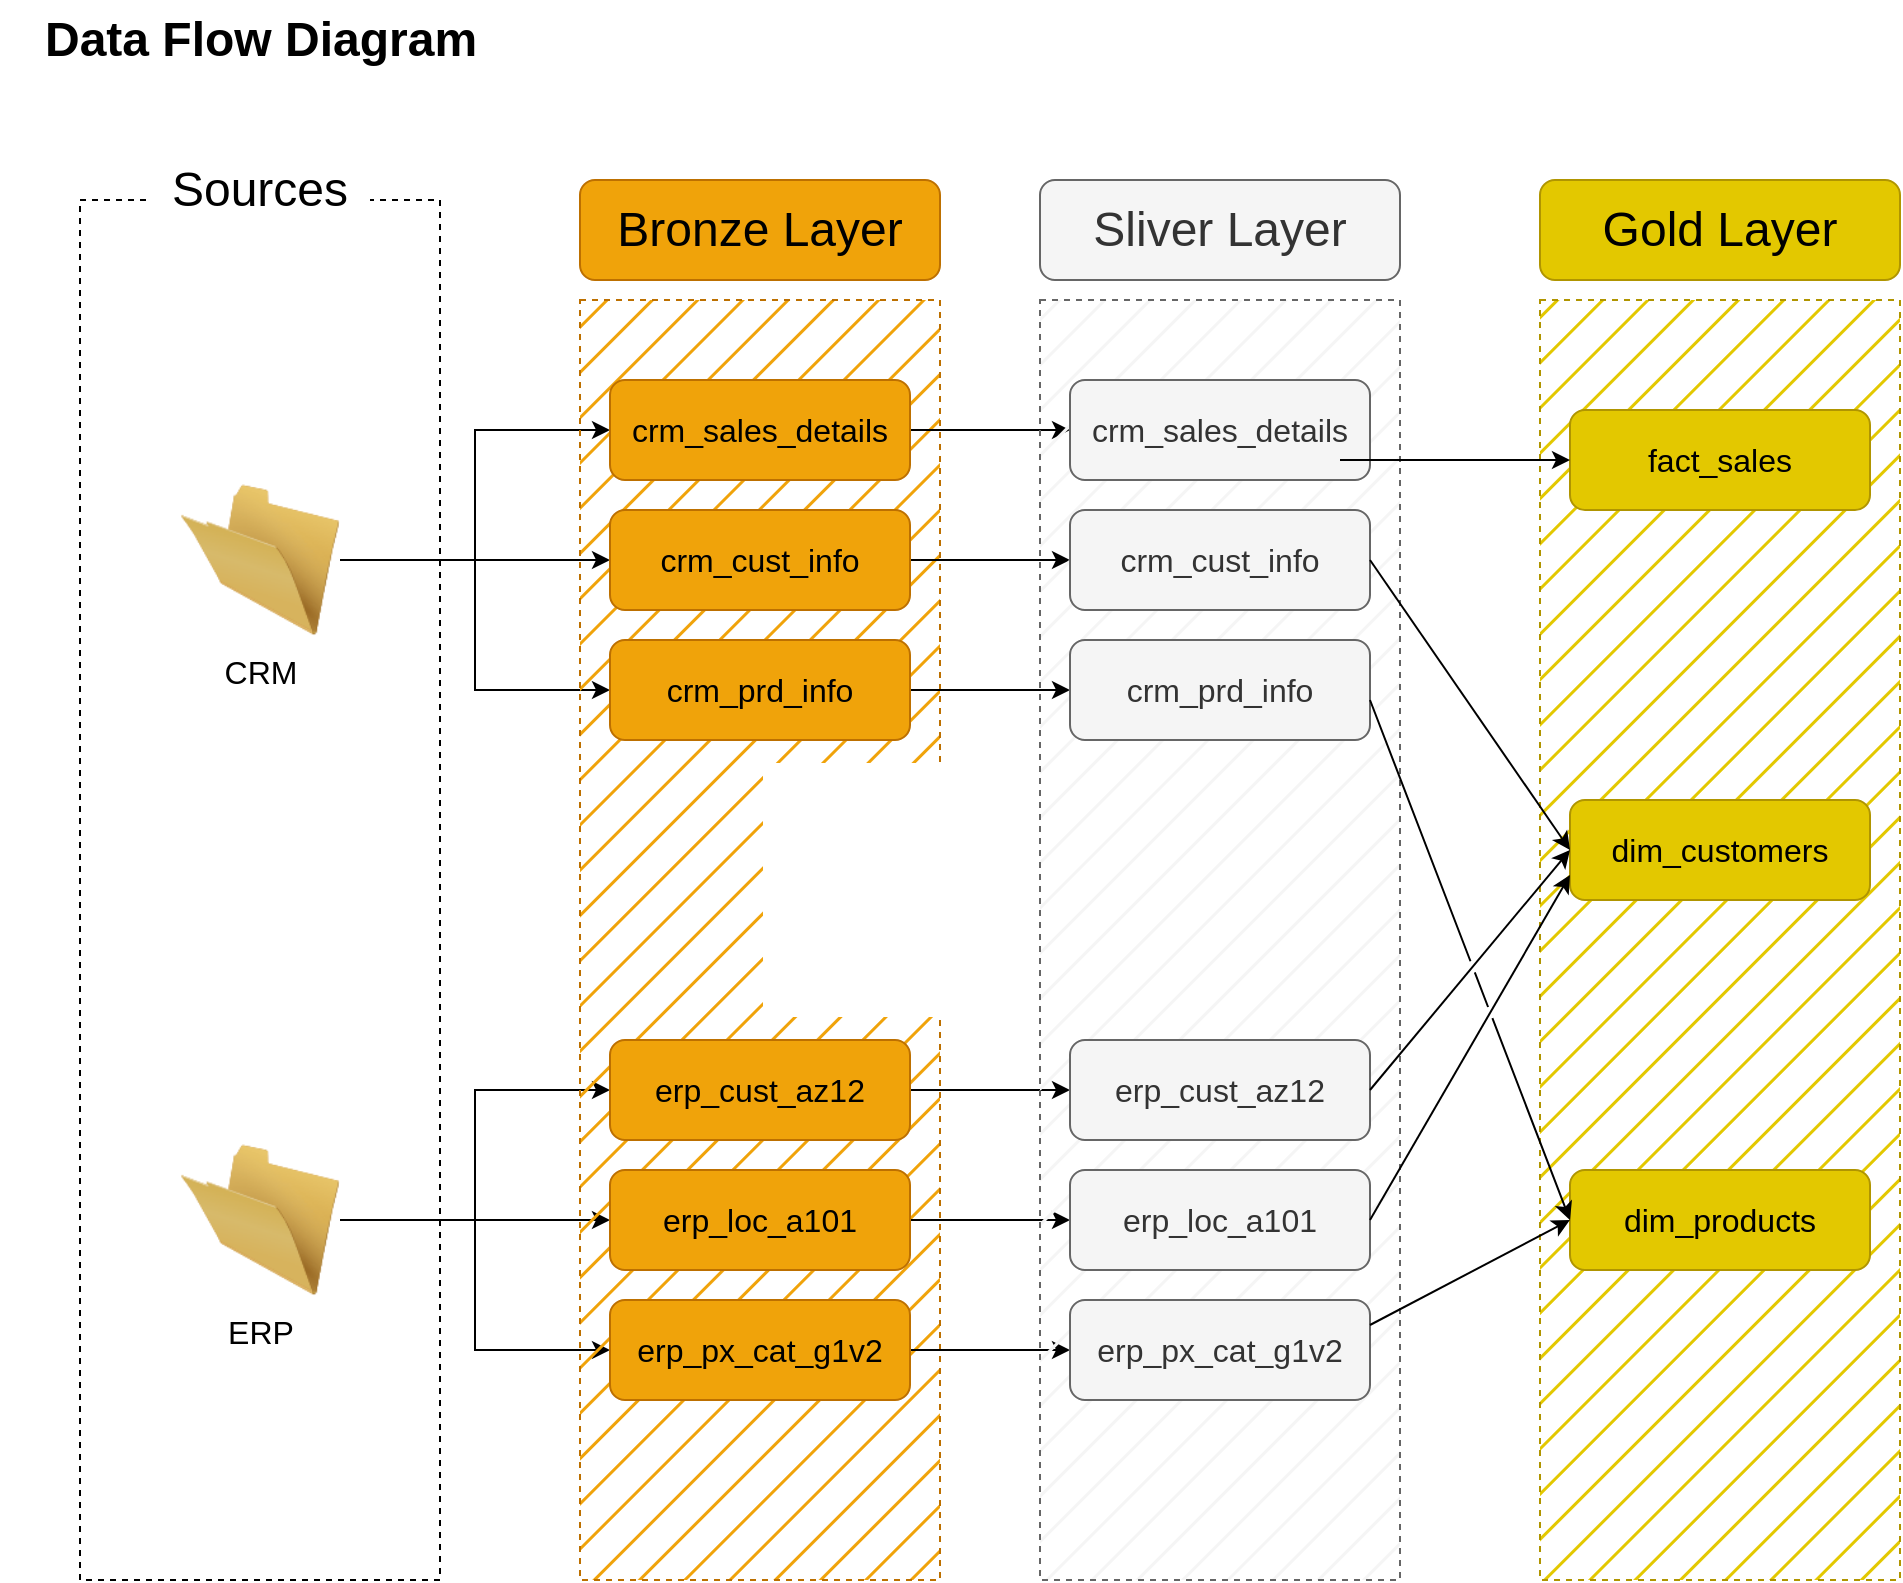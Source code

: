 <mxfile version="28.1.2">
  <diagram name="Page-1" id="9Q_ugrdt4aFcJ51-JR9f">
    <mxGraphModel dx="922" dy="1434" grid="1" gridSize="10" guides="1" tooltips="1" connect="1" arrows="1" fold="1" page="1" pageScale="1" pageWidth="850" pageHeight="1100" math="0" shadow="0">
      <root>
        <mxCell id="0" />
        <mxCell id="1" parent="0" />
        <mxCell id="VwanmWOGEeTA1JKmFpth-1" value="Data Flow Diagram" style="text;strokeColor=none;fillColor=none;html=1;fontSize=24;fontStyle=1;verticalAlign=middle;align=center;" parent="1" vertex="1">
          <mxGeometry y="10" width="260" height="40" as="geometry" />
        </mxCell>
        <mxCell id="VwanmWOGEeTA1JKmFpth-2" value="" style="rounded=0;whiteSpace=wrap;html=1;fillColor=none;dashed=1;" parent="1" vertex="1">
          <mxGeometry x="40" y="110" width="180" height="690" as="geometry" />
        </mxCell>
        <mxCell id="VwanmWOGEeTA1JKmFpth-3" value="Sources" style="rounded=1;whiteSpace=wrap;html=1;fontSize=24;strokeColor=none;" parent="1" vertex="1">
          <mxGeometry x="75" y="80" width="110" height="50" as="geometry" />
        </mxCell>
        <mxCell id="VwanmWOGEeTA1JKmFpth-17" style="edgeStyle=orthogonalEdgeStyle;rounded=0;orthogonalLoop=1;jettySize=auto;html=1;" parent="1" source="VwanmWOGEeTA1JKmFpth-4" target="VwanmWOGEeTA1JKmFpth-15" edge="1">
          <mxGeometry relative="1" as="geometry" />
        </mxCell>
        <mxCell id="VwanmWOGEeTA1JKmFpth-18" style="edgeStyle=orthogonalEdgeStyle;rounded=0;orthogonalLoop=1;jettySize=auto;html=1;" parent="1" source="VwanmWOGEeTA1JKmFpth-4" target="VwanmWOGEeTA1JKmFpth-10" edge="1">
          <mxGeometry relative="1" as="geometry" />
        </mxCell>
        <mxCell id="VwanmWOGEeTA1JKmFpth-20" style="edgeStyle=orthogonalEdgeStyle;rounded=0;orthogonalLoop=1;jettySize=auto;html=1;" parent="1" source="VwanmWOGEeTA1JKmFpth-4" target="VwanmWOGEeTA1JKmFpth-16" edge="1">
          <mxGeometry relative="1" as="geometry" />
        </mxCell>
        <mxCell id="VwanmWOGEeTA1JKmFpth-4" value="CRM" style="image;html=1;image=img/lib/clip_art/general/Empty_Folder_128x128.png;fontColor=default;fontSize=16;" parent="1" vertex="1">
          <mxGeometry x="90" y="250" width="80" height="80" as="geometry" />
        </mxCell>
        <mxCell id="VwanmWOGEeTA1JKmFpth-24" style="edgeStyle=orthogonalEdgeStyle;rounded=0;orthogonalLoop=1;jettySize=auto;html=1;" parent="1" source="VwanmWOGEeTA1JKmFpth-6" target="VwanmWOGEeTA1JKmFpth-21" edge="1">
          <mxGeometry relative="1" as="geometry" />
        </mxCell>
        <mxCell id="VwanmWOGEeTA1JKmFpth-25" style="edgeStyle=orthogonalEdgeStyle;rounded=0;orthogonalLoop=1;jettySize=auto;html=1;" parent="1" source="VwanmWOGEeTA1JKmFpth-6" target="VwanmWOGEeTA1JKmFpth-22" edge="1">
          <mxGeometry relative="1" as="geometry" />
        </mxCell>
        <mxCell id="VwanmWOGEeTA1JKmFpth-26" style="edgeStyle=orthogonalEdgeStyle;rounded=0;orthogonalLoop=1;jettySize=auto;html=1;" parent="1" source="VwanmWOGEeTA1JKmFpth-6" target="VwanmWOGEeTA1JKmFpth-23" edge="1">
          <mxGeometry relative="1" as="geometry" />
        </mxCell>
        <mxCell id="VwanmWOGEeTA1JKmFpth-6" value="ERP" style="image;html=1;image=img/lib/clip_art/general/Empty_Folder_128x128.png;fontSize=16;" parent="1" vertex="1">
          <mxGeometry x="90" y="580" width="80" height="80" as="geometry" />
        </mxCell>
        <mxCell id="VwanmWOGEeTA1JKmFpth-8" value="" style="rounded=0;whiteSpace=wrap;html=1;fillColor=#f0a30a;dashed=1;strokeColor=#BD7000;fillStyle=hatch;fontColor=#000000;" parent="1" vertex="1">
          <mxGeometry x="290" y="160" width="180" height="640" as="geometry" />
        </mxCell>
        <mxCell id="VwanmWOGEeTA1JKmFpth-9" value="Bronze Layer" style="rounded=1;whiteSpace=wrap;html=1;fontSize=24;strokeColor=#BD7000;fillColor=#f0a30a;fontColor=#000000;" parent="1" vertex="1">
          <mxGeometry x="290" y="100" width="180" height="50" as="geometry" />
        </mxCell>
        <mxCell id="2YfACRPlU-4CZZkxdK6V-9" style="edgeStyle=orthogonalEdgeStyle;rounded=0;orthogonalLoop=1;jettySize=auto;html=1;" parent="1" source="VwanmWOGEeTA1JKmFpth-10" target="2YfACRPlU-4CZZkxdK6V-3" edge="1">
          <mxGeometry relative="1" as="geometry" />
        </mxCell>
        <mxCell id="VwanmWOGEeTA1JKmFpth-10" value="crm_sales_details" style="rounded=1;whiteSpace=wrap;html=1;fontSize=16;strokeColor=#BD7000;fillColor=#f0a30a;fontColor=#000000;" parent="1" vertex="1">
          <mxGeometry x="305" y="200" width="150" height="50" as="geometry" />
        </mxCell>
        <mxCell id="2YfACRPlU-4CZZkxdK6V-10" style="edgeStyle=orthogonalEdgeStyle;rounded=0;orthogonalLoop=1;jettySize=auto;html=1;" parent="1" source="VwanmWOGEeTA1JKmFpth-15" target="2YfACRPlU-4CZZkxdK6V-4" edge="1">
          <mxGeometry relative="1" as="geometry" />
        </mxCell>
        <mxCell id="VwanmWOGEeTA1JKmFpth-15" value="crm_cust_info" style="rounded=1;whiteSpace=wrap;html=1;fontSize=16;strokeColor=#BD7000;fillColor=#f0a30a;fontColor=#000000;" parent="1" vertex="1">
          <mxGeometry x="305" y="265" width="150" height="50" as="geometry" />
        </mxCell>
        <mxCell id="2YfACRPlU-4CZZkxdK6V-11" style="edgeStyle=orthogonalEdgeStyle;rounded=0;orthogonalLoop=1;jettySize=auto;html=1;" parent="1" source="VwanmWOGEeTA1JKmFpth-16" target="2YfACRPlU-4CZZkxdK6V-5" edge="1">
          <mxGeometry relative="1" as="geometry" />
        </mxCell>
        <mxCell id="VwanmWOGEeTA1JKmFpth-16" value="crm_prd_info" style="rounded=1;whiteSpace=wrap;html=1;fontSize=16;strokeColor=#BD7000;fillColor=#f0a30a;fontColor=#000000;" parent="1" vertex="1">
          <mxGeometry x="305" y="330" width="150" height="50" as="geometry" />
        </mxCell>
        <mxCell id="2YfACRPlU-4CZZkxdK6V-12" style="edgeStyle=orthogonalEdgeStyle;rounded=0;orthogonalLoop=1;jettySize=auto;html=1;" parent="1" source="VwanmWOGEeTA1JKmFpth-21" target="2YfACRPlU-4CZZkxdK6V-6" edge="1">
          <mxGeometry relative="1" as="geometry" />
        </mxCell>
        <mxCell id="VwanmWOGEeTA1JKmFpth-21" value="erp_cust_az12" style="rounded=1;whiteSpace=wrap;html=1;fontSize=16;strokeColor=#BD7000;fillColor=#f0a30a;fontColor=#000000;" parent="1" vertex="1">
          <mxGeometry x="305" y="530" width="150" height="50" as="geometry" />
        </mxCell>
        <mxCell id="2YfACRPlU-4CZZkxdK6V-13" style="edgeStyle=orthogonalEdgeStyle;rounded=0;orthogonalLoop=1;jettySize=auto;html=1;" parent="1" source="VwanmWOGEeTA1JKmFpth-22" target="2YfACRPlU-4CZZkxdK6V-7" edge="1">
          <mxGeometry relative="1" as="geometry" />
        </mxCell>
        <mxCell id="VwanmWOGEeTA1JKmFpth-22" value="erp_loc_a101" style="rounded=1;whiteSpace=wrap;html=1;fontSize=16;strokeColor=#BD7000;fillColor=#f0a30a;fontColor=#000000;" parent="1" vertex="1">
          <mxGeometry x="305" y="595" width="150" height="50" as="geometry" />
        </mxCell>
        <mxCell id="2YfACRPlU-4CZZkxdK6V-14" style="edgeStyle=orthogonalEdgeStyle;rounded=0;orthogonalLoop=1;jettySize=auto;html=1;" parent="1" source="VwanmWOGEeTA1JKmFpth-23" target="2YfACRPlU-4CZZkxdK6V-8" edge="1">
          <mxGeometry relative="1" as="geometry" />
        </mxCell>
        <mxCell id="VwanmWOGEeTA1JKmFpth-23" value="erp_px_cat_g1v2" style="rounded=1;whiteSpace=wrap;html=1;fontSize=16;strokeColor=#BD7000;fillColor=#f0a30a;fontColor=#000000;" parent="1" vertex="1">
          <mxGeometry x="305" y="660" width="150" height="50" as="geometry" />
        </mxCell>
        <mxCell id="2YfACRPlU-4CZZkxdK6V-1" value="" style="rounded=0;whiteSpace=wrap;html=1;fillColor=#f5f5f5;dashed=1;strokeColor=#666666;fillStyle=hatch;fontColor=#333333;" parent="1" vertex="1">
          <mxGeometry x="520" y="160" width="180" height="640" as="geometry" />
        </mxCell>
        <mxCell id="2YfACRPlU-4CZZkxdK6V-2" value="Sliver Layer" style="rounded=1;whiteSpace=wrap;html=1;fontSize=24;strokeColor=#666666;fillColor=#f5f5f5;fontColor=#333333;" parent="1" vertex="1">
          <mxGeometry x="520" y="100" width="180" height="50" as="geometry" />
        </mxCell>
        <mxCell id="2YfACRPlU-4CZZkxdK6V-3" value="crm_sales_details" style="rounded=1;whiteSpace=wrap;html=1;fontSize=16;strokeColor=#666666;fillColor=#f5f5f5;fontColor=#333333;" parent="1" vertex="1">
          <mxGeometry x="535" y="200" width="150" height="50" as="geometry" />
        </mxCell>
        <mxCell id="2YfACRPlU-4CZZkxdK6V-4" value="crm_cust_info" style="rounded=1;whiteSpace=wrap;html=1;fontSize=16;strokeColor=#666666;fillColor=#f5f5f5;fontColor=#333333;" parent="1" vertex="1">
          <mxGeometry x="535" y="265" width="150" height="50" as="geometry" />
        </mxCell>
        <mxCell id="2YfACRPlU-4CZZkxdK6V-5" value="crm_prd_info" style="rounded=1;whiteSpace=wrap;html=1;fontSize=16;strokeColor=#666666;fillColor=#f5f5f5;fontColor=#333333;" parent="1" vertex="1">
          <mxGeometry x="535" y="330" width="150" height="50" as="geometry" />
        </mxCell>
        <mxCell id="2YfACRPlU-4CZZkxdK6V-6" value="erp_cust_az12" style="rounded=1;whiteSpace=wrap;html=1;fontSize=16;strokeColor=#666666;fillColor=#f5f5f5;fontColor=#333333;" parent="1" vertex="1">
          <mxGeometry x="535" y="530" width="150" height="50" as="geometry" />
        </mxCell>
        <mxCell id="2YfACRPlU-4CZZkxdK6V-7" value="erp_loc_a101" style="rounded=1;whiteSpace=wrap;html=1;fontSize=16;strokeColor=#666666;fillColor=#f5f5f5;fontColor=#333333;" parent="1" vertex="1">
          <mxGeometry x="535" y="595" width="150" height="50" as="geometry" />
        </mxCell>
        <mxCell id="2YfACRPlU-4CZZkxdK6V-8" value="erp_px_cat_g1v2" style="rounded=1;whiteSpace=wrap;html=1;fontSize=16;strokeColor=#666666;fillColor=#f5f5f5;fontColor=#333333;" parent="1" vertex="1">
          <mxGeometry x="535" y="660" width="150" height="50" as="geometry" />
        </mxCell>
        <mxCell id="q8EybAvj3lrBkK4coaWs-1" value="" style="rounded=0;whiteSpace=wrap;html=1;fillColor=#e3c800;dashed=1;strokeColor=#B09500;fillStyle=hatch;fontColor=#000000;" vertex="1" parent="1">
          <mxGeometry x="770" y="160" width="180" height="640" as="geometry" />
        </mxCell>
        <mxCell id="q8EybAvj3lrBkK4coaWs-2" value="Gold Layer" style="rounded=1;whiteSpace=wrap;html=1;fontSize=24;strokeColor=#B09500;fillColor=#e3c800;fontColor=#000000;" vertex="1" parent="1">
          <mxGeometry x="770" y="100" width="180" height="50" as="geometry" />
        </mxCell>
        <mxCell id="q8EybAvj3lrBkK4coaWs-3" value="fact_sales" style="rounded=1;whiteSpace=wrap;html=1;fontSize=16;strokeColor=#B09500;fillColor=#e3c800;fontColor=#000000;" vertex="1" parent="1">
          <mxGeometry x="785" y="215" width="150" height="50" as="geometry" />
        </mxCell>
        <mxCell id="q8EybAvj3lrBkK4coaWs-4" value="dim_customers" style="rounded=1;whiteSpace=wrap;html=1;fontSize=16;strokeColor=#B09500;fillColor=#e3c800;fontColor=#000000;" vertex="1" parent="1">
          <mxGeometry x="785" y="410" width="150" height="50" as="geometry" />
        </mxCell>
        <mxCell id="q8EybAvj3lrBkK4coaWs-5" value="dim_products" style="rounded=1;whiteSpace=wrap;html=1;fontSize=16;strokeColor=#B09500;fillColor=#e3c800;fontColor=#000000;" vertex="1" parent="1">
          <mxGeometry x="785" y="595" width="150" height="50" as="geometry" />
        </mxCell>
        <mxCell id="q8EybAvj3lrBkK4coaWs-9" value="" style="endArrow=classic;html=1;rounded=0;jumpStyle=gap;" edge="1" parent="1" target="q8EybAvj3lrBkK4coaWs-3">
          <mxGeometry width="50" height="50" relative="1" as="geometry">
            <mxPoint x="670" y="240" as="sourcePoint" />
            <mxPoint x="720" y="190" as="targetPoint" />
          </mxGeometry>
        </mxCell>
        <mxCell id="q8EybAvj3lrBkK4coaWs-10" value="" style="endArrow=classic;html=1;rounded=0;entryX=0;entryY=0.5;entryDx=0;entryDy=0;exitX=1;exitY=0.5;exitDx=0;exitDy=0;jumpStyle=gap;" edge="1" parent="1" source="2YfACRPlU-4CZZkxdK6V-4" target="q8EybAvj3lrBkK4coaWs-4">
          <mxGeometry width="50" height="50" relative="1" as="geometry">
            <mxPoint x="750" y="290" as="sourcePoint" />
            <mxPoint x="800" y="285.5" as="targetPoint" />
          </mxGeometry>
        </mxCell>
        <mxCell id="q8EybAvj3lrBkK4coaWs-11" value="" style="endArrow=classic;html=1;rounded=0;entryX=0;entryY=0.5;entryDx=0;entryDy=0;exitX=1;exitY=0.5;exitDx=0;exitDy=0;jumpStyle=gap;" edge="1" parent="1" source="2YfACRPlU-4CZZkxdK6V-6" target="q8EybAvj3lrBkK4coaWs-4">
          <mxGeometry width="50" height="50" relative="1" as="geometry">
            <mxPoint x="700" y="360" as="sourcePoint" />
            <mxPoint x="800" y="520.5" as="targetPoint" />
          </mxGeometry>
        </mxCell>
        <mxCell id="q8EybAvj3lrBkK4coaWs-12" value="" style="endArrow=classic;html=1;rounded=0;entryX=0;entryY=0.75;entryDx=0;entryDy=0;exitX=1;exitY=0.5;exitDx=0;exitDy=0;jumpStyle=gap;" edge="1" parent="1" source="2YfACRPlU-4CZZkxdK6V-7" target="q8EybAvj3lrBkK4coaWs-4">
          <mxGeometry width="50" height="50" relative="1" as="geometry">
            <mxPoint x="685" y="620" as="sourcePoint" />
            <mxPoint x="785" y="520" as="targetPoint" />
          </mxGeometry>
        </mxCell>
        <mxCell id="q8EybAvj3lrBkK4coaWs-15" value="" style="endArrow=classic;html=1;rounded=0;entryX=0;entryY=0.5;entryDx=0;entryDy=0;jumpStyle=gap;" edge="1" parent="1" target="q8EybAvj3lrBkK4coaWs-5">
          <mxGeometry width="50" height="50" relative="1" as="geometry">
            <mxPoint x="685" y="360" as="sourcePoint" />
            <mxPoint x="780" y="460" as="targetPoint" />
          </mxGeometry>
        </mxCell>
        <mxCell id="q8EybAvj3lrBkK4coaWs-17" value="" style="endArrow=classic;html=1;rounded=0;entryX=0;entryY=0.5;entryDx=0;entryDy=0;exitX=1;exitY=0.25;exitDx=0;exitDy=0;jumpStyle=gap;" edge="1" parent="1" source="2YfACRPlU-4CZZkxdK6V-8" target="q8EybAvj3lrBkK4coaWs-5">
          <mxGeometry width="50" height="50" relative="1" as="geometry">
            <mxPoint x="750" y="595" as="sourcePoint" />
            <mxPoint x="850" y="755" as="targetPoint" />
          </mxGeometry>
        </mxCell>
      </root>
    </mxGraphModel>
  </diagram>
</mxfile>
